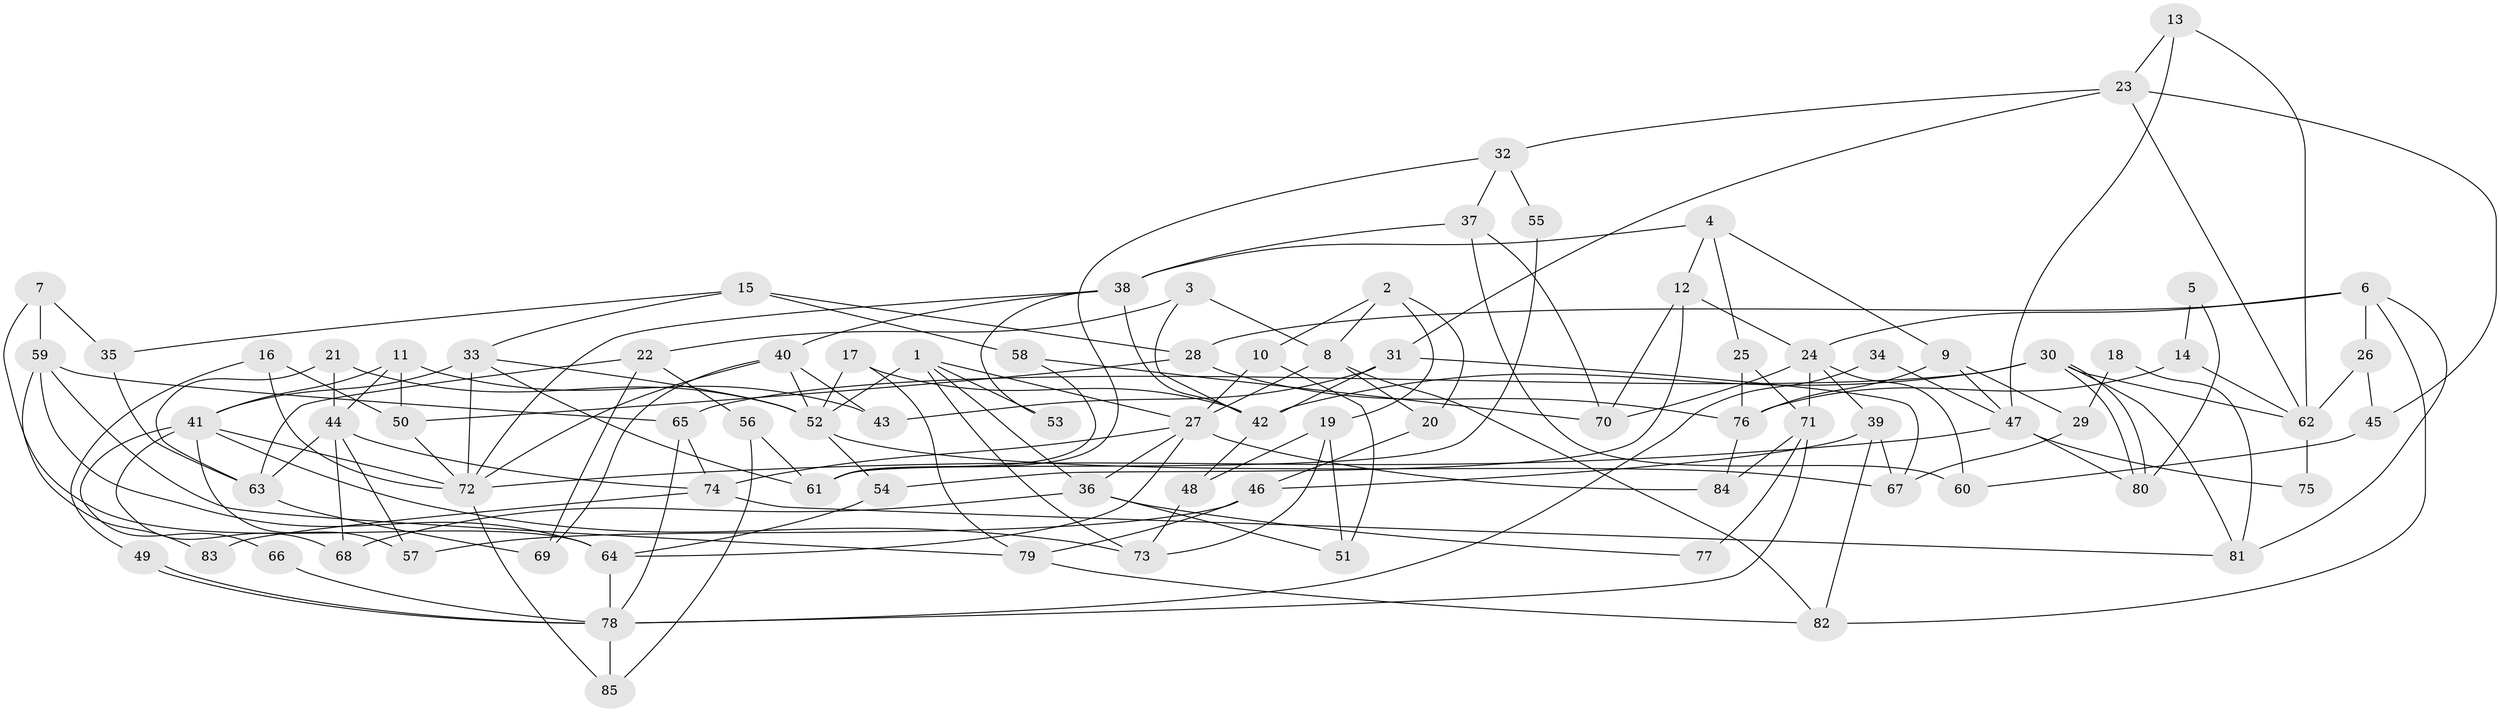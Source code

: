 // coarse degree distribution, {7: 0.15384615384615385, 3: 0.15384615384615385, 5: 0.19230769230769232, 4: 0.1346153846153846, 9: 0.038461538461538464, 8: 0.057692307692307696, 2: 0.1346153846153846, 6: 0.1346153846153846}
// Generated by graph-tools (version 1.1) at 2025/24/03/03/25 07:24:01]
// undirected, 85 vertices, 170 edges
graph export_dot {
graph [start="1"]
  node [color=gray90,style=filled];
  1;
  2;
  3;
  4;
  5;
  6;
  7;
  8;
  9;
  10;
  11;
  12;
  13;
  14;
  15;
  16;
  17;
  18;
  19;
  20;
  21;
  22;
  23;
  24;
  25;
  26;
  27;
  28;
  29;
  30;
  31;
  32;
  33;
  34;
  35;
  36;
  37;
  38;
  39;
  40;
  41;
  42;
  43;
  44;
  45;
  46;
  47;
  48;
  49;
  50;
  51;
  52;
  53;
  54;
  55;
  56;
  57;
  58;
  59;
  60;
  61;
  62;
  63;
  64;
  65;
  66;
  67;
  68;
  69;
  70;
  71;
  72;
  73;
  74;
  75;
  76;
  77;
  78;
  79;
  80;
  81;
  82;
  83;
  84;
  85;
  1 -- 27;
  1 -- 73;
  1 -- 36;
  1 -- 52;
  1 -- 53;
  2 -- 19;
  2 -- 20;
  2 -- 8;
  2 -- 10;
  3 -- 8;
  3 -- 42;
  3 -- 22;
  4 -- 38;
  4 -- 12;
  4 -- 9;
  4 -- 25;
  5 -- 80;
  5 -- 14;
  6 -- 81;
  6 -- 24;
  6 -- 26;
  6 -- 28;
  6 -- 82;
  7 -- 35;
  7 -- 64;
  7 -- 59;
  8 -- 27;
  8 -- 20;
  8 -- 82;
  9 -- 76;
  9 -- 29;
  9 -- 47;
  10 -- 27;
  10 -- 51;
  11 -- 43;
  11 -- 41;
  11 -- 44;
  11 -- 50;
  12 -- 70;
  12 -- 54;
  12 -- 24;
  13 -- 62;
  13 -- 47;
  13 -- 23;
  14 -- 62;
  14 -- 76;
  15 -- 28;
  15 -- 33;
  15 -- 35;
  15 -- 58;
  16 -- 72;
  16 -- 50;
  16 -- 49;
  17 -- 79;
  17 -- 52;
  17 -- 42;
  18 -- 81;
  18 -- 29;
  19 -- 51;
  19 -- 73;
  19 -- 48;
  20 -- 46;
  21 -- 52;
  21 -- 44;
  21 -- 63;
  22 -- 63;
  22 -- 56;
  22 -- 69;
  23 -- 31;
  23 -- 32;
  23 -- 45;
  23 -- 62;
  24 -- 60;
  24 -- 39;
  24 -- 70;
  24 -- 71;
  25 -- 71;
  25 -- 76;
  26 -- 62;
  26 -- 45;
  27 -- 74;
  27 -- 84;
  27 -- 36;
  27 -- 64;
  28 -- 50;
  28 -- 76;
  29 -- 67;
  30 -- 80;
  30 -- 80;
  30 -- 65;
  30 -- 42;
  30 -- 62;
  30 -- 81;
  31 -- 67;
  31 -- 42;
  31 -- 43;
  32 -- 37;
  32 -- 55;
  32 -- 61;
  33 -- 52;
  33 -- 61;
  33 -- 41;
  33 -- 72;
  34 -- 47;
  34 -- 78;
  35 -- 63;
  36 -- 51;
  36 -- 68;
  36 -- 77;
  37 -- 38;
  37 -- 70;
  37 -- 60;
  38 -- 40;
  38 -- 42;
  38 -- 53;
  38 -- 72;
  39 -- 82;
  39 -- 46;
  39 -- 67;
  40 -- 69;
  40 -- 72;
  40 -- 43;
  40 -- 52;
  41 -- 72;
  41 -- 57;
  41 -- 66;
  41 -- 68;
  41 -- 73;
  42 -- 48;
  44 -- 68;
  44 -- 57;
  44 -- 63;
  44 -- 74;
  45 -- 60;
  46 -- 57;
  46 -- 79;
  47 -- 72;
  47 -- 75;
  47 -- 80;
  48 -- 73;
  49 -- 78;
  49 -- 78;
  50 -- 72;
  52 -- 54;
  52 -- 67;
  54 -- 64;
  55 -- 61;
  56 -- 85;
  56 -- 61;
  58 -- 61;
  58 -- 70;
  59 -- 79;
  59 -- 64;
  59 -- 65;
  59 -- 83;
  62 -- 75;
  63 -- 69;
  64 -- 78;
  65 -- 78;
  65 -- 74;
  66 -- 78;
  71 -- 78;
  71 -- 77;
  71 -- 84;
  72 -- 85;
  74 -- 81;
  74 -- 83;
  76 -- 84;
  78 -- 85;
  79 -- 82;
}
